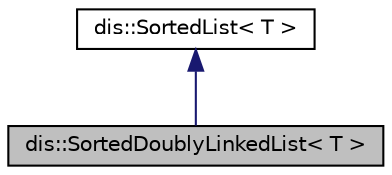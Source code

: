 digraph "dis::SortedDoublyLinkedList&lt; T &gt;"
{
  edge [fontname="Helvetica",fontsize="10",labelfontname="Helvetica",labelfontsize="10"];
  node [fontname="Helvetica",fontsize="10",shape=record];
  Node1 [label="dis::SortedDoublyLinkedList\< T \>",height=0.2,width=0.4,color="black", fillcolor="grey75", style="filled", fontcolor="black"];
  Node2 -> Node1 [dir="back",color="midnightblue",fontsize="10",style="solid",fontname="Helvetica"];
  Node2 [label="dis::SortedList\< T \>",height=0.2,width=0.4,color="black", fillcolor="white", style="filled",URL="$classdis_1_1SortedList.html",tooltip="Abstrast template class to model the SortedList[T] ADT. "];
}

